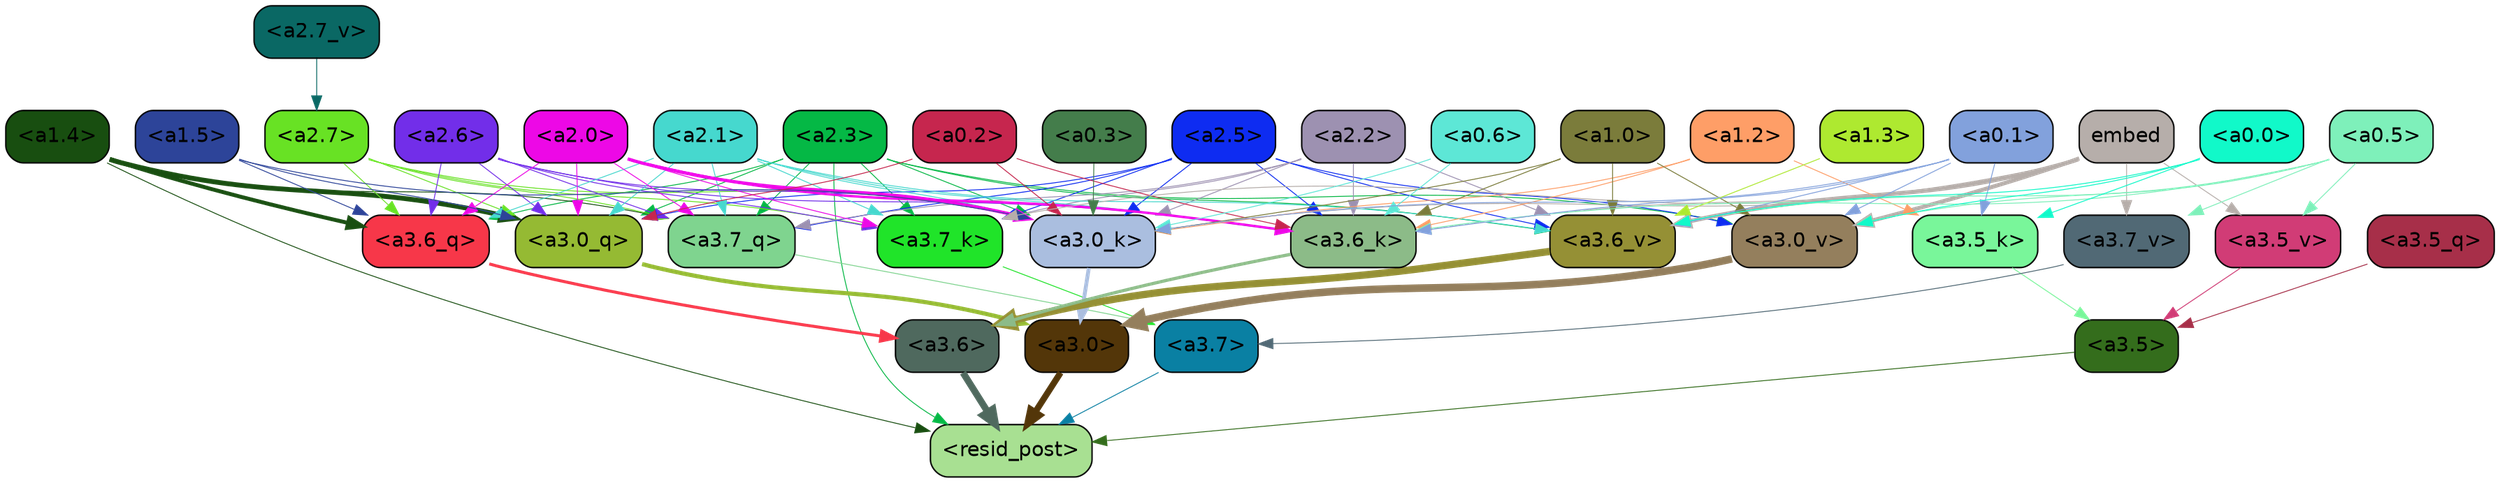 strict digraph "" {
	graph [bgcolor=transparent,
		layout=dot,
		overlap=false,
		splines=true
	];
	"<a3.7>"	[color=black,
		fillcolor="#0a80a3",
		fontname=Helvetica,
		shape=box,
		style="filled, rounded"];
	"<resid_post>"	[color=black,
		fillcolor="#a8e092",
		fontname=Helvetica,
		shape=box,
		style="filled, rounded"];
	"<a3.7>" -> "<resid_post>"	[color="#0a80a3",
		penwidth=0.6];
	"<a3.6>"	[color=black,
		fillcolor="#4f695e",
		fontname=Helvetica,
		shape=box,
		style="filled, rounded"];
	"<a3.6>" -> "<resid_post>"	[color="#4f695e",
		penwidth=4.646730065345764];
	"<a3.5>"	[color=black,
		fillcolor="#346d1c",
		fontname=Helvetica,
		shape=box,
		style="filled, rounded"];
	"<a3.5>" -> "<resid_post>"	[color="#346d1c",
		penwidth=0.6];
	"<a3.0>"	[color=black,
		fillcolor="#533609",
		fontname=Helvetica,
		shape=box,
		style="filled, rounded"];
	"<a3.0>" -> "<resid_post>"	[color="#533609",
		penwidth=4.323132634162903];
	"<a2.3>"	[color=black,
		fillcolor="#05b845",
		fontname=Helvetica,
		shape=box,
		style="filled, rounded"];
	"<a2.3>" -> "<resid_post>"	[color="#05b845",
		penwidth=0.6];
	"<a3.7_q>"	[color=black,
		fillcolor="#7fd48f",
		fontname=Helvetica,
		shape=box,
		style="filled, rounded"];
	"<a2.3>" -> "<a3.7_q>"	[color="#05b845",
		penwidth=0.6];
	"<a3.6_q>"	[color=black,
		fillcolor="#f73749",
		fontname=Helvetica,
		shape=box,
		style="filled, rounded"];
	"<a2.3>" -> "<a3.6_q>"	[color="#05b845",
		penwidth=0.6];
	"<a3.0_q>"	[color=black,
		fillcolor="#95ba33",
		fontname=Helvetica,
		shape=box,
		style="filled, rounded"];
	"<a2.3>" -> "<a3.0_q>"	[color="#05b845",
		penwidth=0.6];
	"<a3.7_k>"	[color=black,
		fillcolor="#20e429",
		fontname=Helvetica,
		shape=box,
		style="filled, rounded"];
	"<a2.3>" -> "<a3.7_k>"	[color="#05b845",
		penwidth=0.6];
	"<a3.0_k>"	[color=black,
		fillcolor="#aabedf",
		fontname=Helvetica,
		shape=box,
		style="filled, rounded"];
	"<a2.3>" -> "<a3.0_k>"	[color="#05b845",
		penwidth=0.6];
	"<a3.6_v>"	[color=black,
		fillcolor="#959035",
		fontname=Helvetica,
		shape=box,
		style="filled, rounded"];
	"<a2.3>" -> "<a3.6_v>"	[color="#05b845",
		penwidth=0.6];
	"<a3.0_v>"	[color=black,
		fillcolor="#947f5d",
		fontname=Helvetica,
		shape=box,
		style="filled, rounded"];
	"<a2.3>" -> "<a3.0_v>"	[color="#05b845",
		penwidth=0.6];
	"<a1.4>"	[color=black,
		fillcolor="#184e10",
		fontname=Helvetica,
		shape=box,
		style="filled, rounded"];
	"<a1.4>" -> "<resid_post>"	[color="#184e10",
		penwidth=0.6];
	"<a1.4>" -> "<a3.7_q>"	[color="#184e10",
		penwidth=0.6];
	"<a1.4>" -> "<a3.6_q>"	[color="#184e10",
		penwidth=2.700703263282776];
	"<a1.4>" -> "<a3.0_q>"	[color="#184e10",
		penwidth=3.34255850315094];
	"<a3.7_q>" -> "<a3.7>"	[color="#7fd48f",
		penwidth=0.6];
	"<a3.6_q>" -> "<a3.6>"	[color="#f73749",
		penwidth=2.03758105635643];
	"<a3.5_q>"	[color=black,
		fillcolor="#a72f49",
		fontname=Helvetica,
		shape=box,
		style="filled, rounded"];
	"<a3.5_q>" -> "<a3.5>"	[color="#a72f49",
		penwidth=0.6];
	"<a3.0_q>" -> "<a3.0>"	[color="#95ba33",
		penwidth=2.8638100624084473];
	"<a3.7_k>" -> "<a3.7>"	[color="#20e429",
		penwidth=0.6];
	"<a3.6_k>"	[color=black,
		fillcolor="#8cbb88",
		fontname=Helvetica,
		shape=box,
		style="filled, rounded"];
	"<a3.6_k>" -> "<a3.6>"	[color="#8cbb88",
		penwidth=2.174198240041733];
	"<a3.5_k>"	[color=black,
		fillcolor="#79f69a",
		fontname=Helvetica,
		shape=box,
		style="filled, rounded"];
	"<a3.5_k>" -> "<a3.5>"	[color="#79f69a",
		penwidth=0.6];
	"<a3.0_k>" -> "<a3.0>"	[color="#aabedf",
		penwidth=2.6274144649505615];
	"<a3.7_v>"	[color=black,
		fillcolor="#516975",
		fontname=Helvetica,
		shape=box,
		style="filled, rounded"];
	"<a3.7_v>" -> "<a3.7>"	[color="#516975",
		penwidth=0.6];
	"<a3.6_v>" -> "<a3.6>"	[color="#959035",
		penwidth=5.002329230308533];
	"<a3.5_v>"	[color=black,
		fillcolor="#d13c76",
		fontname=Helvetica,
		shape=box,
		style="filled, rounded"];
	"<a3.5_v>" -> "<a3.5>"	[color="#d13c76",
		penwidth=0.6];
	"<a3.0_v>" -> "<a3.0>"	[color="#947f5d",
		penwidth=5.188832879066467];
	"<a2.7>"	[color=black,
		fillcolor="#68e224",
		fontname=Helvetica,
		shape=box,
		style="filled, rounded"];
	"<a2.7>" -> "<a3.7_q>"	[color="#68e224",
		penwidth=0.6];
	"<a2.7>" -> "<a3.6_q>"	[color="#68e224",
		penwidth=0.6];
	"<a2.7>" -> "<a3.0_q>"	[color="#68e224",
		penwidth=0.6];
	"<a2.7>" -> "<a3.7_k>"	[color="#68e224",
		penwidth=0.6];
	"<a2.7>" -> "<a3.0_k>"	[color="#68e224",
		penwidth=0.6];
	"<a2.6>"	[color=black,
		fillcolor="#722ee9",
		fontname=Helvetica,
		shape=box,
		style="filled, rounded"];
	"<a2.6>" -> "<a3.7_q>"	[color="#722ee9",
		penwidth=0.6];
	"<a2.6>" -> "<a3.6_q>"	[color="#722ee9",
		penwidth=0.6];
	"<a2.6>" -> "<a3.0_q>"	[color="#722ee9",
		penwidth=0.6];
	"<a2.6>" -> "<a3.7_k>"	[color="#722ee9",
		penwidth=0.6];
	"<a2.6>" -> "<a3.6_k>"	[color="#722ee9",
		penwidth=0.6];
	"<a2.6>" -> "<a3.0_k>"	[color="#722ee9",
		penwidth=0.6];
	"<a2.5>"	[color=black,
		fillcolor="#0e2cf1",
		fontname=Helvetica,
		shape=box,
		style="filled, rounded"];
	"<a2.5>" -> "<a3.7_q>"	[color="#0e2cf1",
		penwidth=0.6];
	"<a2.5>" -> "<a3.0_q>"	[color="#0e2cf1",
		penwidth=0.6];
	"<a2.5>" -> "<a3.7_k>"	[color="#0e2cf1",
		penwidth=0.6];
	"<a2.5>" -> "<a3.6_k>"	[color="#0e2cf1",
		penwidth=0.6];
	"<a2.5>" -> "<a3.0_k>"	[color="#0e2cf1",
		penwidth=0.6];
	"<a2.5>" -> "<a3.6_v>"	[color="#0e2cf1",
		penwidth=0.6];
	"<a2.5>" -> "<a3.0_v>"	[color="#0e2cf1",
		penwidth=0.6];
	"<a2.2>"	[color=black,
		fillcolor="#9d91b1",
		fontname=Helvetica,
		shape=box,
		style="filled, rounded"];
	"<a2.2>" -> "<a3.7_q>"	[color="#9d91b1",
		penwidth=0.6];
	"<a2.2>" -> "<a3.7_k>"	[color="#9d91b1",
		penwidth=0.6];
	"<a2.2>" -> "<a3.6_k>"	[color="#9d91b1",
		penwidth=0.6];
	"<a2.2>" -> "<a3.0_k>"	[color="#9d91b1",
		penwidth=0.6];
	"<a2.2>" -> "<a3.6_v>"	[color="#9d91b1",
		penwidth=0.6];
	"<a2.1>"	[color=black,
		fillcolor="#46d8ce",
		fontname=Helvetica,
		shape=box,
		style="filled, rounded"];
	"<a2.1>" -> "<a3.7_q>"	[color="#46d8ce",
		penwidth=0.6];
	"<a2.1>" -> "<a3.6_q>"	[color="#46d8ce",
		penwidth=0.6];
	"<a2.1>" -> "<a3.0_q>"	[color="#46d8ce",
		penwidth=0.6];
	"<a2.1>" -> "<a3.7_k>"	[color="#46d8ce",
		penwidth=0.6];
	"<a2.1>" -> "<a3.6_k>"	[color="#46d8ce",
		penwidth=0.6];
	"<a2.1>" -> "<a3.0_k>"	[color="#46d8ce",
		penwidth=0.6];
	"<a2.1>" -> "<a3.6_v>"	[color="#46d8ce",
		penwidth=0.6];
	"<a2.0>"	[color=black,
		fillcolor="#ed08e6",
		fontname=Helvetica,
		shape=box,
		style="filled, rounded"];
	"<a2.0>" -> "<a3.7_q>"	[color="#ed08e6",
		penwidth=0.6];
	"<a2.0>" -> "<a3.6_q>"	[color="#ed08e6",
		penwidth=0.6];
	"<a2.0>" -> "<a3.0_q>"	[color="#ed08e6",
		penwidth=0.6];
	"<a2.0>" -> "<a3.7_k>"	[color="#ed08e6",
		penwidth=0.6];
	"<a2.0>" -> "<a3.6_k>"	[color="#ed08e6",
		penwidth=1.6454488784074783];
	"<a2.0>" -> "<a3.0_k>"	[color="#ed08e6",
		penwidth=2.2218968719244003];
	"<a1.5>"	[color=black,
		fillcolor="#2d4499",
		fontname=Helvetica,
		shape=box,
		style="filled, rounded"];
	"<a1.5>" -> "<a3.6_q>"	[color="#2d4499",
		penwidth=0.6];
	"<a1.5>" -> "<a3.0_q>"	[color="#2d4499",
		penwidth=0.6];
	"<a1.5>" -> "<a3.0_k>"	[color="#2d4499",
		penwidth=0.6];
	"<a0.2>"	[color=black,
		fillcolor="#c6264e",
		fontname=Helvetica,
		shape=box,
		style="filled, rounded"];
	"<a0.2>" -> "<a3.0_q>"	[color="#c6264e",
		penwidth=0.6];
	"<a0.2>" -> "<a3.6_k>"	[color="#c6264e",
		penwidth=0.6];
	"<a0.2>" -> "<a3.0_k>"	[color="#c6264e",
		penwidth=0.6];
	embed	[color=black,
		fillcolor="#b6aeaa",
		fontname=Helvetica,
		shape=box,
		style="filled, rounded"];
	embed -> "<a3.7_k>"	[color="#b6aeaa",
		penwidth=0.6];
	embed -> "<a3.6_k>"	[color="#b6aeaa",
		penwidth=0.6];
	embed -> "<a3.0_k>"	[color="#b6aeaa",
		penwidth=0.6];
	embed -> "<a3.7_v>"	[color="#b6aeaa",
		penwidth=0.6];
	embed -> "<a3.6_v>"	[color="#b6aeaa",
		penwidth=2.8301228284835815];
	embed -> "<a3.5_v>"	[color="#b6aeaa",
		penwidth=0.6];
	embed -> "<a3.0_v>"	[color="#b6aeaa",
		penwidth=2.7660785913467407];
	"<a1.2>"	[color=black,
		fillcolor="#fe9e67",
		fontname=Helvetica,
		shape=box,
		style="filled, rounded"];
	"<a1.2>" -> "<a3.6_k>"	[color="#fe9e67",
		penwidth=0.6];
	"<a1.2>" -> "<a3.5_k>"	[color="#fe9e67",
		penwidth=0.6];
	"<a1.2>" -> "<a3.0_k>"	[color="#fe9e67",
		penwidth=0.6];
	"<a1.0>"	[color=black,
		fillcolor="#7b7c3b",
		fontname=Helvetica,
		shape=box,
		style="filled, rounded"];
	"<a1.0>" -> "<a3.6_k>"	[color="#7b7c3b",
		penwidth=0.6];
	"<a1.0>" -> "<a3.0_k>"	[color="#7b7c3b",
		penwidth=0.6];
	"<a1.0>" -> "<a3.6_v>"	[color="#7b7c3b",
		penwidth=0.6];
	"<a1.0>" -> "<a3.0_v>"	[color="#7b7c3b",
		penwidth=0.6];
	"<a0.6>"	[color=black,
		fillcolor="#5de7d6",
		fontname=Helvetica,
		shape=box,
		style="filled, rounded"];
	"<a0.6>" -> "<a3.6_k>"	[color="#5de7d6",
		penwidth=0.6];
	"<a0.6>" -> "<a3.0_k>"	[color="#5de7d6",
		penwidth=0.6];
	"<a0.5>"	[color=black,
		fillcolor="#7ef0ba",
		fontname=Helvetica,
		shape=box,
		style="filled, rounded"];
	"<a0.5>" -> "<a3.6_k>"	[color="#7ef0ba",
		penwidth=0.6];
	"<a0.5>" -> "<a3.7_v>"	[color="#7ef0ba",
		penwidth=0.6];
	"<a0.5>" -> "<a3.6_v>"	[color="#7ef0ba",
		penwidth=0.6];
	"<a0.5>" -> "<a3.5_v>"	[color="#7ef0ba",
		penwidth=0.6];
	"<a0.5>" -> "<a3.0_v>"	[color="#7ef0ba",
		penwidth=0.6124261617660522];
	"<a0.1>"	[color=black,
		fillcolor="#82a1dc",
		fontname=Helvetica,
		shape=box,
		style="filled, rounded"];
	"<a0.1>" -> "<a3.6_k>"	[color="#82a1dc",
		penwidth=0.6];
	"<a0.1>" -> "<a3.5_k>"	[color="#82a1dc",
		penwidth=0.6];
	"<a0.1>" -> "<a3.0_k>"	[color="#82a1dc",
		penwidth=0.6];
	"<a0.1>" -> "<a3.6_v>"	[color="#82a1dc",
		penwidth=0.6];
	"<a0.1>" -> "<a3.0_v>"	[color="#82a1dc",
		penwidth=0.6];
	"<a0.0>"	[color=black,
		fillcolor="#11f9c9",
		fontname=Helvetica,
		shape=box,
		style="filled, rounded"];
	"<a0.0>" -> "<a3.5_k>"	[color="#11f9c9",
		penwidth=0.6];
	"<a0.0>" -> "<a3.6_v>"	[color="#11f9c9",
		penwidth=0.6];
	"<a0.0>" -> "<a3.0_v>"	[color="#11f9c9",
		penwidth=0.6];
	"<a0.3>"	[color=black,
		fillcolor="#447d4b",
		fontname=Helvetica,
		shape=box,
		style="filled, rounded"];
	"<a0.3>" -> "<a3.0_k>"	[color="#447d4b",
		penwidth=0.6];
	"<a1.3>"	[color=black,
		fillcolor="#aee930",
		fontname=Helvetica,
		shape=box,
		style="filled, rounded"];
	"<a1.3>" -> "<a3.6_v>"	[color="#aee930",
		penwidth=0.6];
	"<a2.7_v>"	[color=black,
		fillcolor="#0a6864",
		fontname=Helvetica,
		shape=box,
		style="filled, rounded"];
	"<a2.7_v>" -> "<a2.7>"	[color="#0a6864",
		penwidth=0.6];
}
